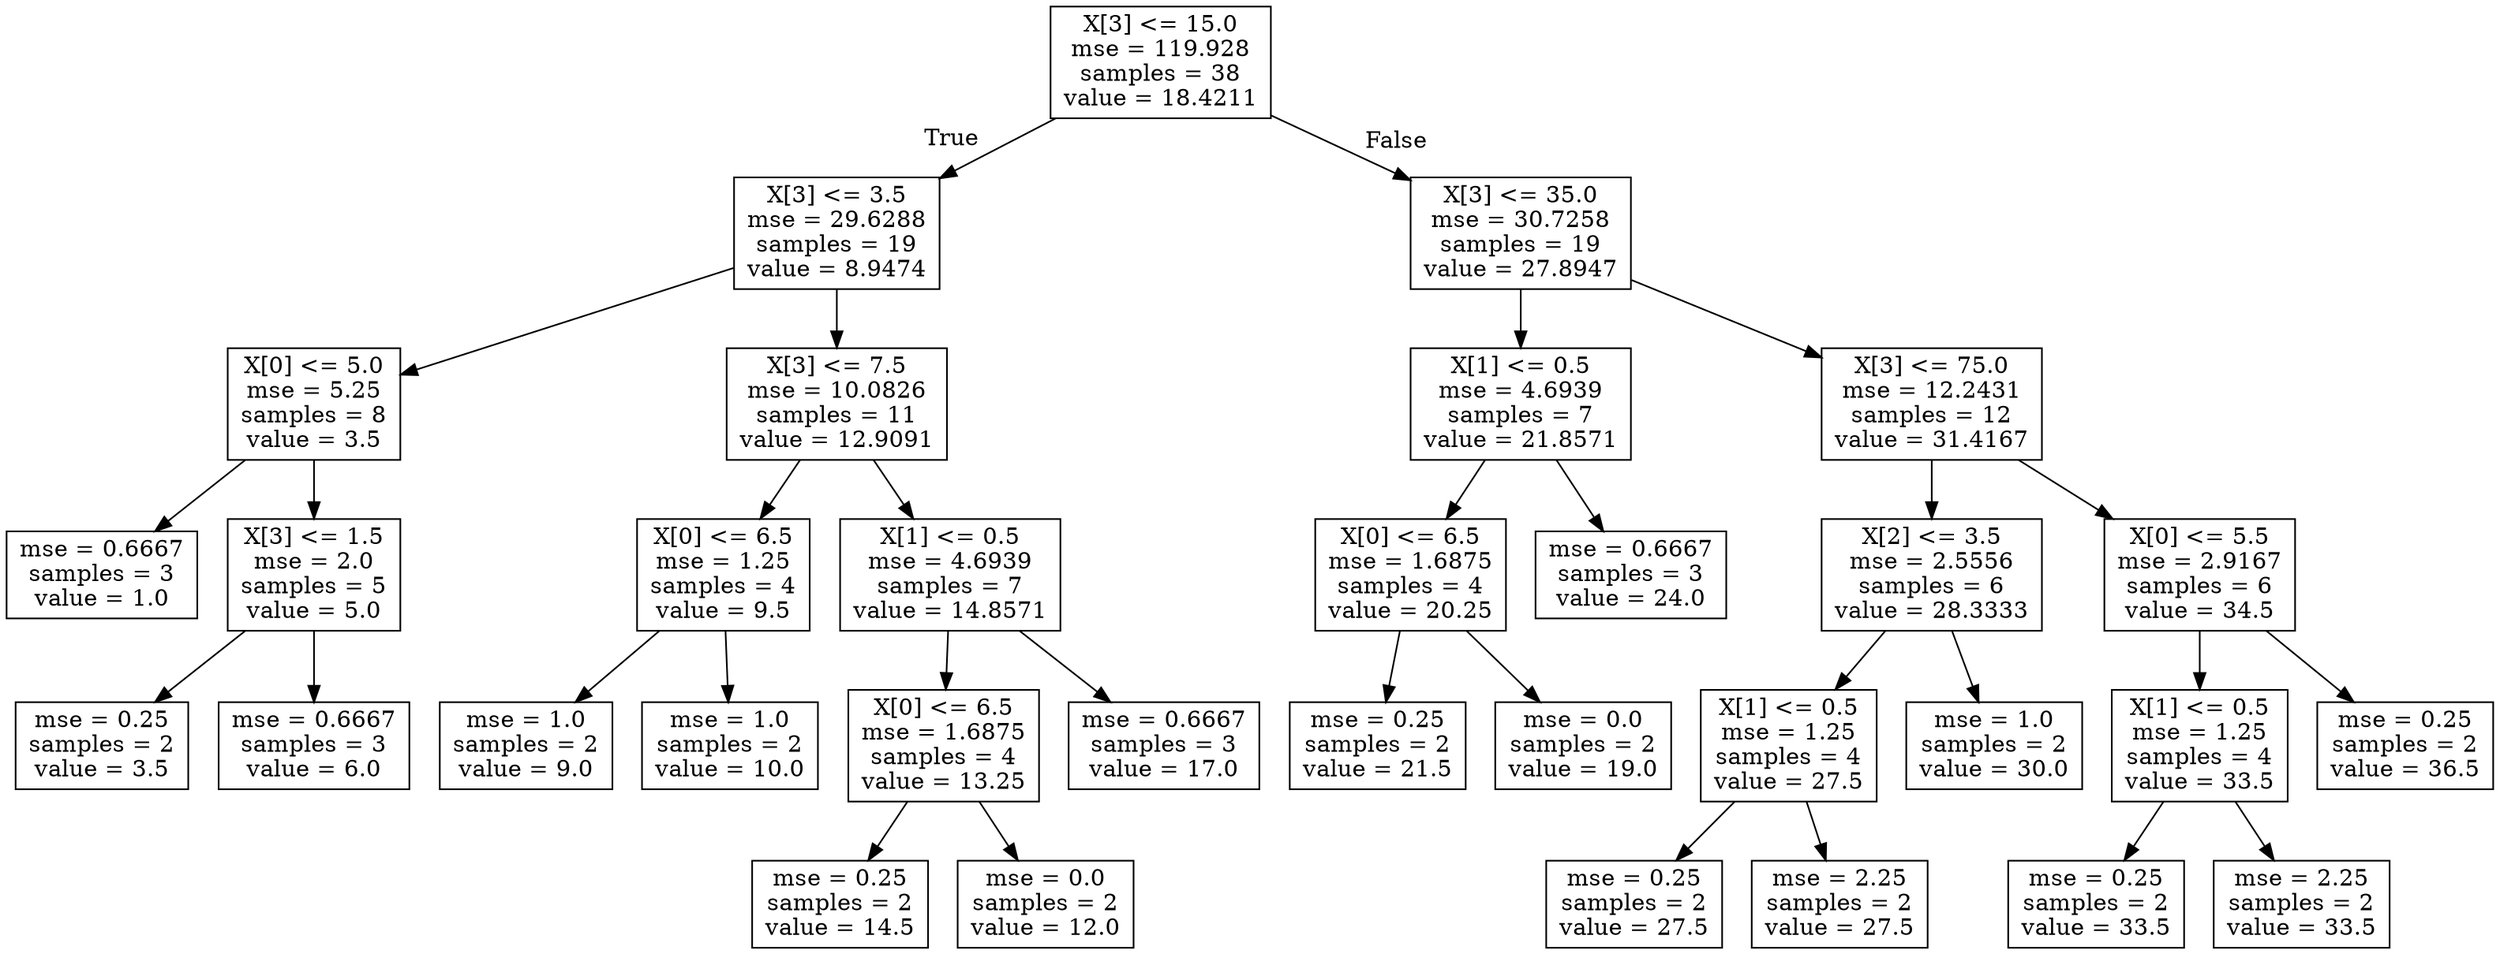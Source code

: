 digraph Tree {
node [shape=box] ;
0 [label="X[3] <= 15.0\nmse = 119.928\nsamples = 38\nvalue = 18.4211"] ;
1 [label="X[3] <= 3.5\nmse = 29.6288\nsamples = 19\nvalue = 8.9474"] ;
0 -> 1 [labeldistance=2.5, labelangle=45, headlabel="True"] ;
2 [label="X[0] <= 5.0\nmse = 5.25\nsamples = 8\nvalue = 3.5"] ;
1 -> 2 ;
3 [label="mse = 0.6667\nsamples = 3\nvalue = 1.0"] ;
2 -> 3 ;
4 [label="X[3] <= 1.5\nmse = 2.0\nsamples = 5\nvalue = 5.0"] ;
2 -> 4 ;
5 [label="mse = 0.25\nsamples = 2\nvalue = 3.5"] ;
4 -> 5 ;
6 [label="mse = 0.6667\nsamples = 3\nvalue = 6.0"] ;
4 -> 6 ;
7 [label="X[3] <= 7.5\nmse = 10.0826\nsamples = 11\nvalue = 12.9091"] ;
1 -> 7 ;
8 [label="X[0] <= 6.5\nmse = 1.25\nsamples = 4\nvalue = 9.5"] ;
7 -> 8 ;
9 [label="mse = 1.0\nsamples = 2\nvalue = 9.0"] ;
8 -> 9 ;
10 [label="mse = 1.0\nsamples = 2\nvalue = 10.0"] ;
8 -> 10 ;
11 [label="X[1] <= 0.5\nmse = 4.6939\nsamples = 7\nvalue = 14.8571"] ;
7 -> 11 ;
12 [label="X[0] <= 6.5\nmse = 1.6875\nsamples = 4\nvalue = 13.25"] ;
11 -> 12 ;
13 [label="mse = 0.25\nsamples = 2\nvalue = 14.5"] ;
12 -> 13 ;
14 [label="mse = 0.0\nsamples = 2\nvalue = 12.0"] ;
12 -> 14 ;
15 [label="mse = 0.6667\nsamples = 3\nvalue = 17.0"] ;
11 -> 15 ;
16 [label="X[3] <= 35.0\nmse = 30.7258\nsamples = 19\nvalue = 27.8947"] ;
0 -> 16 [labeldistance=2.5, labelangle=-45, headlabel="False"] ;
17 [label="X[1] <= 0.5\nmse = 4.6939\nsamples = 7\nvalue = 21.8571"] ;
16 -> 17 ;
18 [label="X[0] <= 6.5\nmse = 1.6875\nsamples = 4\nvalue = 20.25"] ;
17 -> 18 ;
19 [label="mse = 0.25\nsamples = 2\nvalue = 21.5"] ;
18 -> 19 ;
20 [label="mse = 0.0\nsamples = 2\nvalue = 19.0"] ;
18 -> 20 ;
21 [label="mse = 0.6667\nsamples = 3\nvalue = 24.0"] ;
17 -> 21 ;
22 [label="X[3] <= 75.0\nmse = 12.2431\nsamples = 12\nvalue = 31.4167"] ;
16 -> 22 ;
23 [label="X[2] <= 3.5\nmse = 2.5556\nsamples = 6\nvalue = 28.3333"] ;
22 -> 23 ;
24 [label="X[1] <= 0.5\nmse = 1.25\nsamples = 4\nvalue = 27.5"] ;
23 -> 24 ;
25 [label="mse = 0.25\nsamples = 2\nvalue = 27.5"] ;
24 -> 25 ;
26 [label="mse = 2.25\nsamples = 2\nvalue = 27.5"] ;
24 -> 26 ;
27 [label="mse = 1.0\nsamples = 2\nvalue = 30.0"] ;
23 -> 27 ;
28 [label="X[0] <= 5.5\nmse = 2.9167\nsamples = 6\nvalue = 34.5"] ;
22 -> 28 ;
29 [label="X[1] <= 0.5\nmse = 1.25\nsamples = 4\nvalue = 33.5"] ;
28 -> 29 ;
30 [label="mse = 0.25\nsamples = 2\nvalue = 33.5"] ;
29 -> 30 ;
31 [label="mse = 2.25\nsamples = 2\nvalue = 33.5"] ;
29 -> 31 ;
32 [label="mse = 0.25\nsamples = 2\nvalue = 36.5"] ;
28 -> 32 ;
}